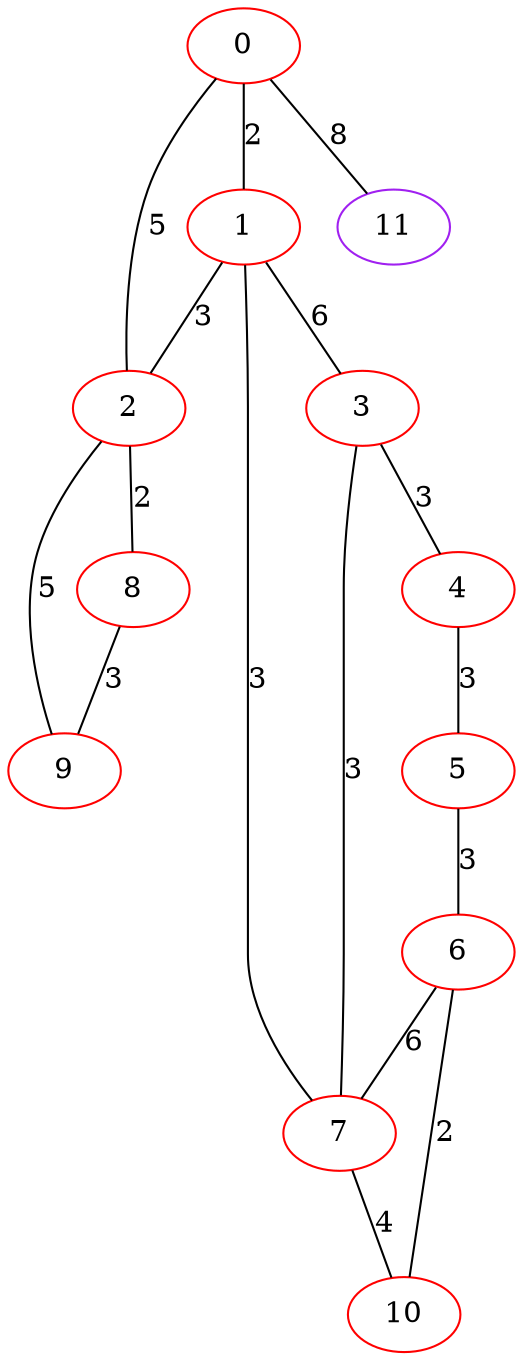 graph "" {
0 [color=red, weight=1];
1 [color=red, weight=1];
2 [color=red, weight=1];
3 [color=red, weight=1];
4 [color=red, weight=1];
5 [color=red, weight=1];
6 [color=red, weight=1];
7 [color=red, weight=1];
8 [color=red, weight=1];
9 [color=red, weight=1];
10 [color=red, weight=1];
11 [color=purple, weight=4];
0 -- 1  [key=0, label=2];
0 -- 2  [key=0, label=5];
0 -- 11  [key=0, label=8];
1 -- 2  [key=0, label=3];
1 -- 3  [key=0, label=6];
1 -- 7  [key=0, label=3];
2 -- 8  [key=0, label=2];
2 -- 9  [key=0, label=5];
3 -- 4  [key=0, label=3];
3 -- 7  [key=0, label=3];
4 -- 5  [key=0, label=3];
5 -- 6  [key=0, label=3];
6 -- 10  [key=0, label=2];
6 -- 7  [key=0, label=6];
7 -- 10  [key=0, label=4];
8 -- 9  [key=0, label=3];
}
